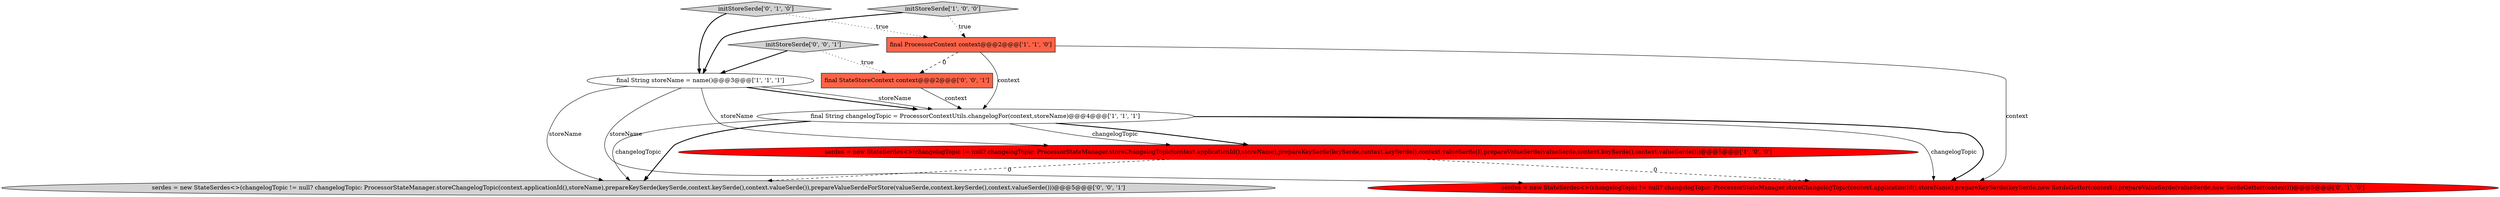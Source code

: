 digraph {
1 [style = filled, label = "serdes = new StateSerdes<>(changelogTopic != null? changelogTopic: ProcessorStateManager.storeChangelogTopic(context.applicationId(),storeName),prepareKeySerde(keySerde,context.keySerde(),context.valueSerde()),prepareValueSerde(valueSerde,context.keySerde(),context.valueSerde()))@@@5@@@['1', '0', '0']", fillcolor = red, shape = ellipse image = "AAA1AAABBB1BBB"];
7 [style = filled, label = "final StateStoreContext context@@@2@@@['0', '0', '1']", fillcolor = tomato, shape = box image = "AAA0AAABBB3BBB"];
5 [style = filled, label = "initStoreSerde['0', '1', '0']", fillcolor = lightgray, shape = diamond image = "AAA0AAABBB2BBB"];
9 [style = filled, label = "initStoreSerde['0', '0', '1']", fillcolor = lightgray, shape = diamond image = "AAA0AAABBB3BBB"];
4 [style = filled, label = "initStoreSerde['1', '0', '0']", fillcolor = lightgray, shape = diamond image = "AAA0AAABBB1BBB"];
8 [style = filled, label = "serdes = new StateSerdes<>(changelogTopic != null? changelogTopic: ProcessorStateManager.storeChangelogTopic(context.applicationId(),storeName),prepareKeySerde(keySerde,context.keySerde(),context.valueSerde()),prepareValueSerdeForStore(valueSerde,context.keySerde(),context.valueSerde()))@@@5@@@['0', '0', '1']", fillcolor = lightgray, shape = ellipse image = "AAA0AAABBB3BBB"];
6 [style = filled, label = "serdes = new StateSerdes<>(changelogTopic != null? changelogTopic: ProcessorStateManager.storeChangelogTopic(context.applicationId(),storeName),prepareKeySerde(keySerde,new SerdeGetter(context)),prepareValueSerde(valueSerde,new SerdeGetter(context)))@@@5@@@['0', '1', '0']", fillcolor = red, shape = ellipse image = "AAA1AAABBB2BBB"];
3 [style = filled, label = "final String changelogTopic = ProcessorContextUtils.changelogFor(context,storeName)@@@4@@@['1', '1', '1']", fillcolor = white, shape = ellipse image = "AAA0AAABBB1BBB"];
2 [style = filled, label = "final String storeName = name()@@@3@@@['1', '1', '1']", fillcolor = white, shape = ellipse image = "AAA0AAABBB1BBB"];
0 [style = filled, label = "final ProcessorContext context@@@2@@@['1', '1', '0']", fillcolor = tomato, shape = box image = "AAA0AAABBB1BBB"];
3->1 [style = solid, label="changelogTopic"];
0->3 [style = solid, label="context"];
3->1 [style = bold, label=""];
9->2 [style = bold, label=""];
2->3 [style = bold, label=""];
4->0 [style = dotted, label="true"];
3->6 [style = bold, label=""];
2->1 [style = solid, label="storeName"];
4->2 [style = bold, label=""];
5->0 [style = dotted, label="true"];
2->8 [style = solid, label="storeName"];
2->6 [style = solid, label="storeName"];
3->8 [style = solid, label="changelogTopic"];
7->3 [style = solid, label="context"];
5->2 [style = bold, label=""];
2->3 [style = solid, label="storeName"];
1->6 [style = dashed, label="0"];
3->8 [style = bold, label=""];
0->6 [style = solid, label="context"];
3->6 [style = solid, label="changelogTopic"];
1->8 [style = dashed, label="0"];
9->7 [style = dotted, label="true"];
0->7 [style = dashed, label="0"];
}
